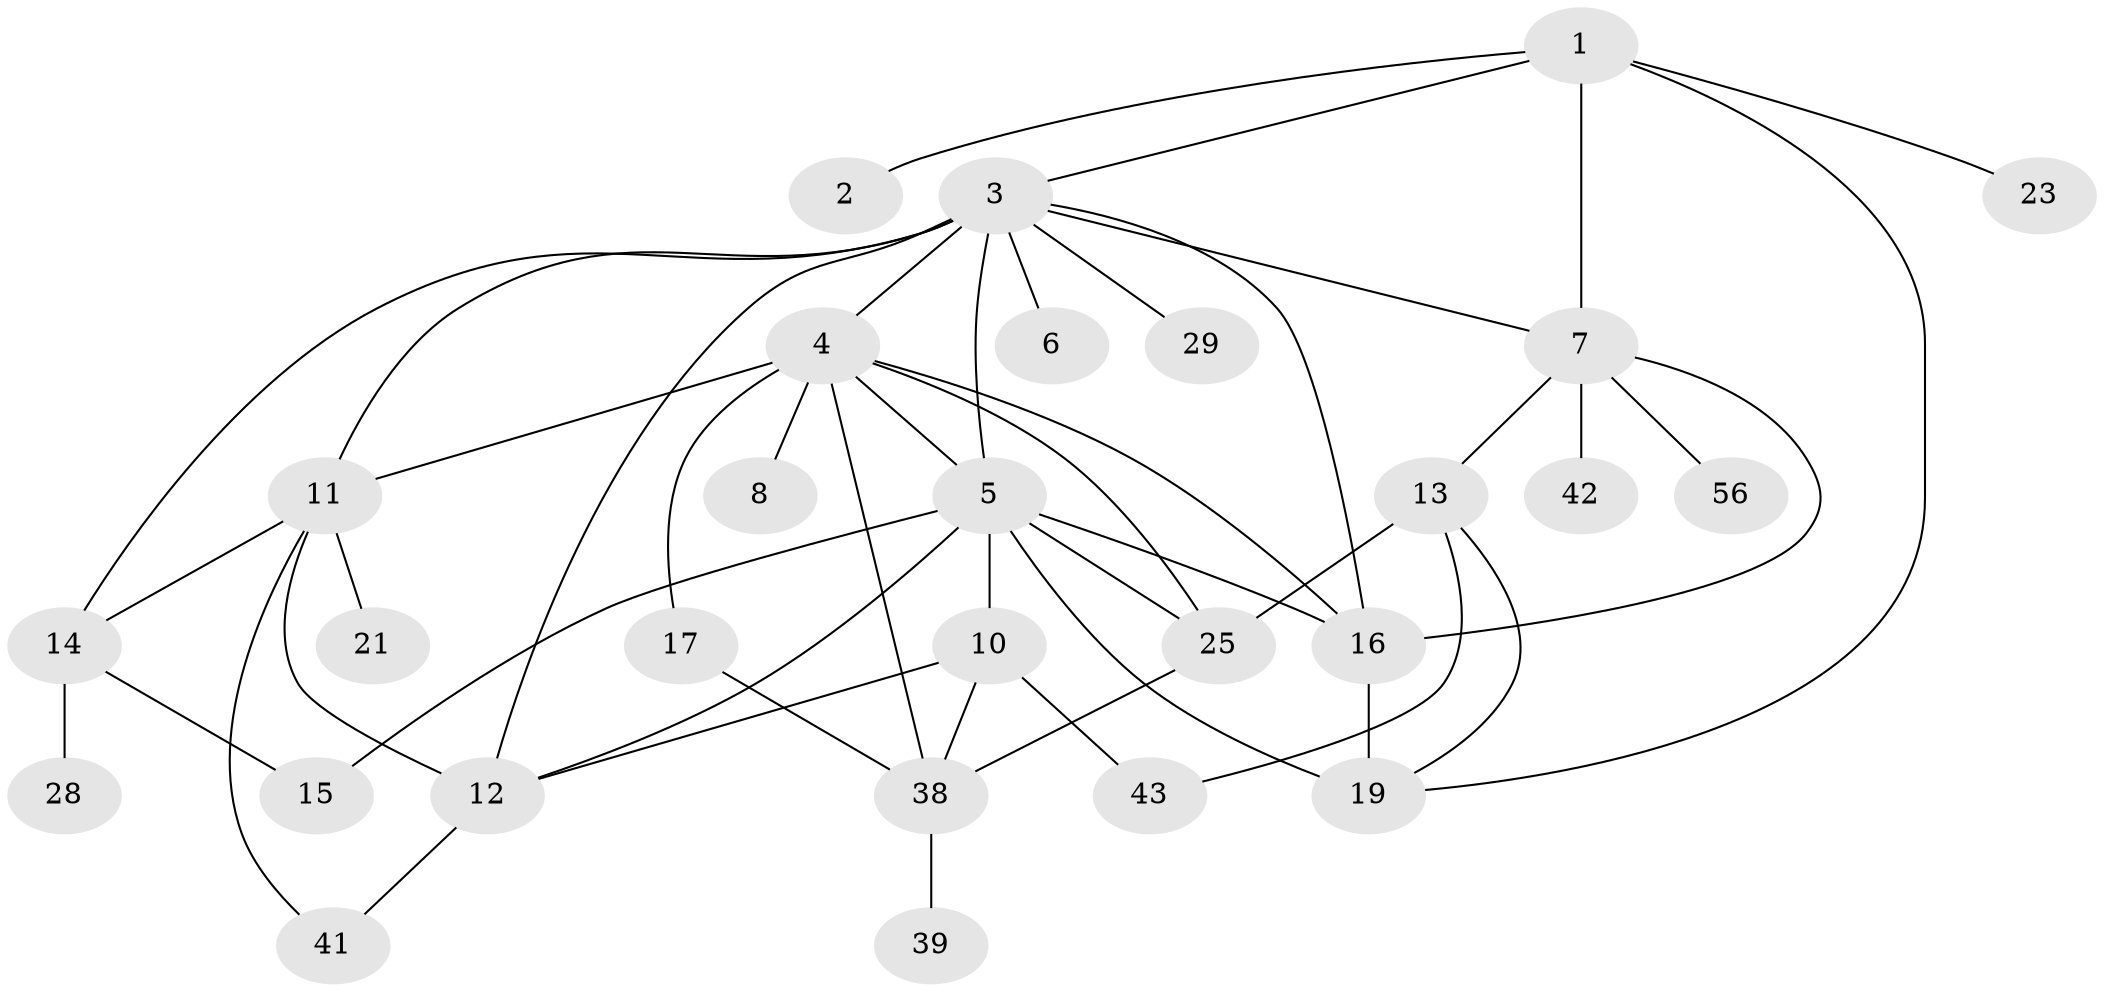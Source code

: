 // original degree distribution, {7: 0.017857142857142856, 1: 0.39285714285714285, 15: 0.017857142857142856, 8: 0.03571428571428571, 6: 0.05357142857142857, 3: 0.10714285714285714, 4: 0.14285714285714285, 2: 0.19642857142857142, 5: 0.03571428571428571}
// Generated by graph-tools (version 1.1) at 2025/14/03/09/25 04:14:43]
// undirected, 28 vertices, 48 edges
graph export_dot {
graph [start="1"]
  node [color=gray90,style=filled];
  1 [super="+24+30"];
  2;
  3 [super="+27+51+35+26"];
  4;
  5 [super="+9"];
  6;
  7;
  8;
  10 [super="+18+22"];
  11;
  12 [super="+45"];
  13;
  14;
  15;
  16 [super="+34+31+36"];
  17 [super="+33"];
  19 [super="+20"];
  21;
  23;
  25 [super="+44+47"];
  28 [super="+50"];
  29;
  38;
  39;
  41;
  42;
  43 [super="+46"];
  56;
  1 -- 2;
  1 -- 3;
  1 -- 7;
  1 -- 23;
  1 -- 19;
  3 -- 4;
  3 -- 5 [weight=2];
  3 -- 6;
  3 -- 7;
  3 -- 12;
  3 -- 14;
  3 -- 16;
  3 -- 29;
  3 -- 11;
  4 -- 5;
  4 -- 8;
  4 -- 11;
  4 -- 16;
  4 -- 17;
  4 -- 38;
  4 -- 25;
  5 -- 10;
  5 -- 12;
  5 -- 19;
  5 -- 25;
  5 -- 15;
  5 -- 16;
  7 -- 13;
  7 -- 42;
  7 -- 56;
  7 -- 16;
  10 -- 38;
  10 -- 43;
  10 -- 12;
  11 -- 14;
  11 -- 21;
  11 -- 41;
  11 -- 12;
  12 -- 41;
  13 -- 25;
  13 -- 43;
  13 -- 19;
  14 -- 15;
  14 -- 28;
  16 -- 19 [weight=2];
  17 -- 38;
  25 -- 38;
  38 -- 39;
}
